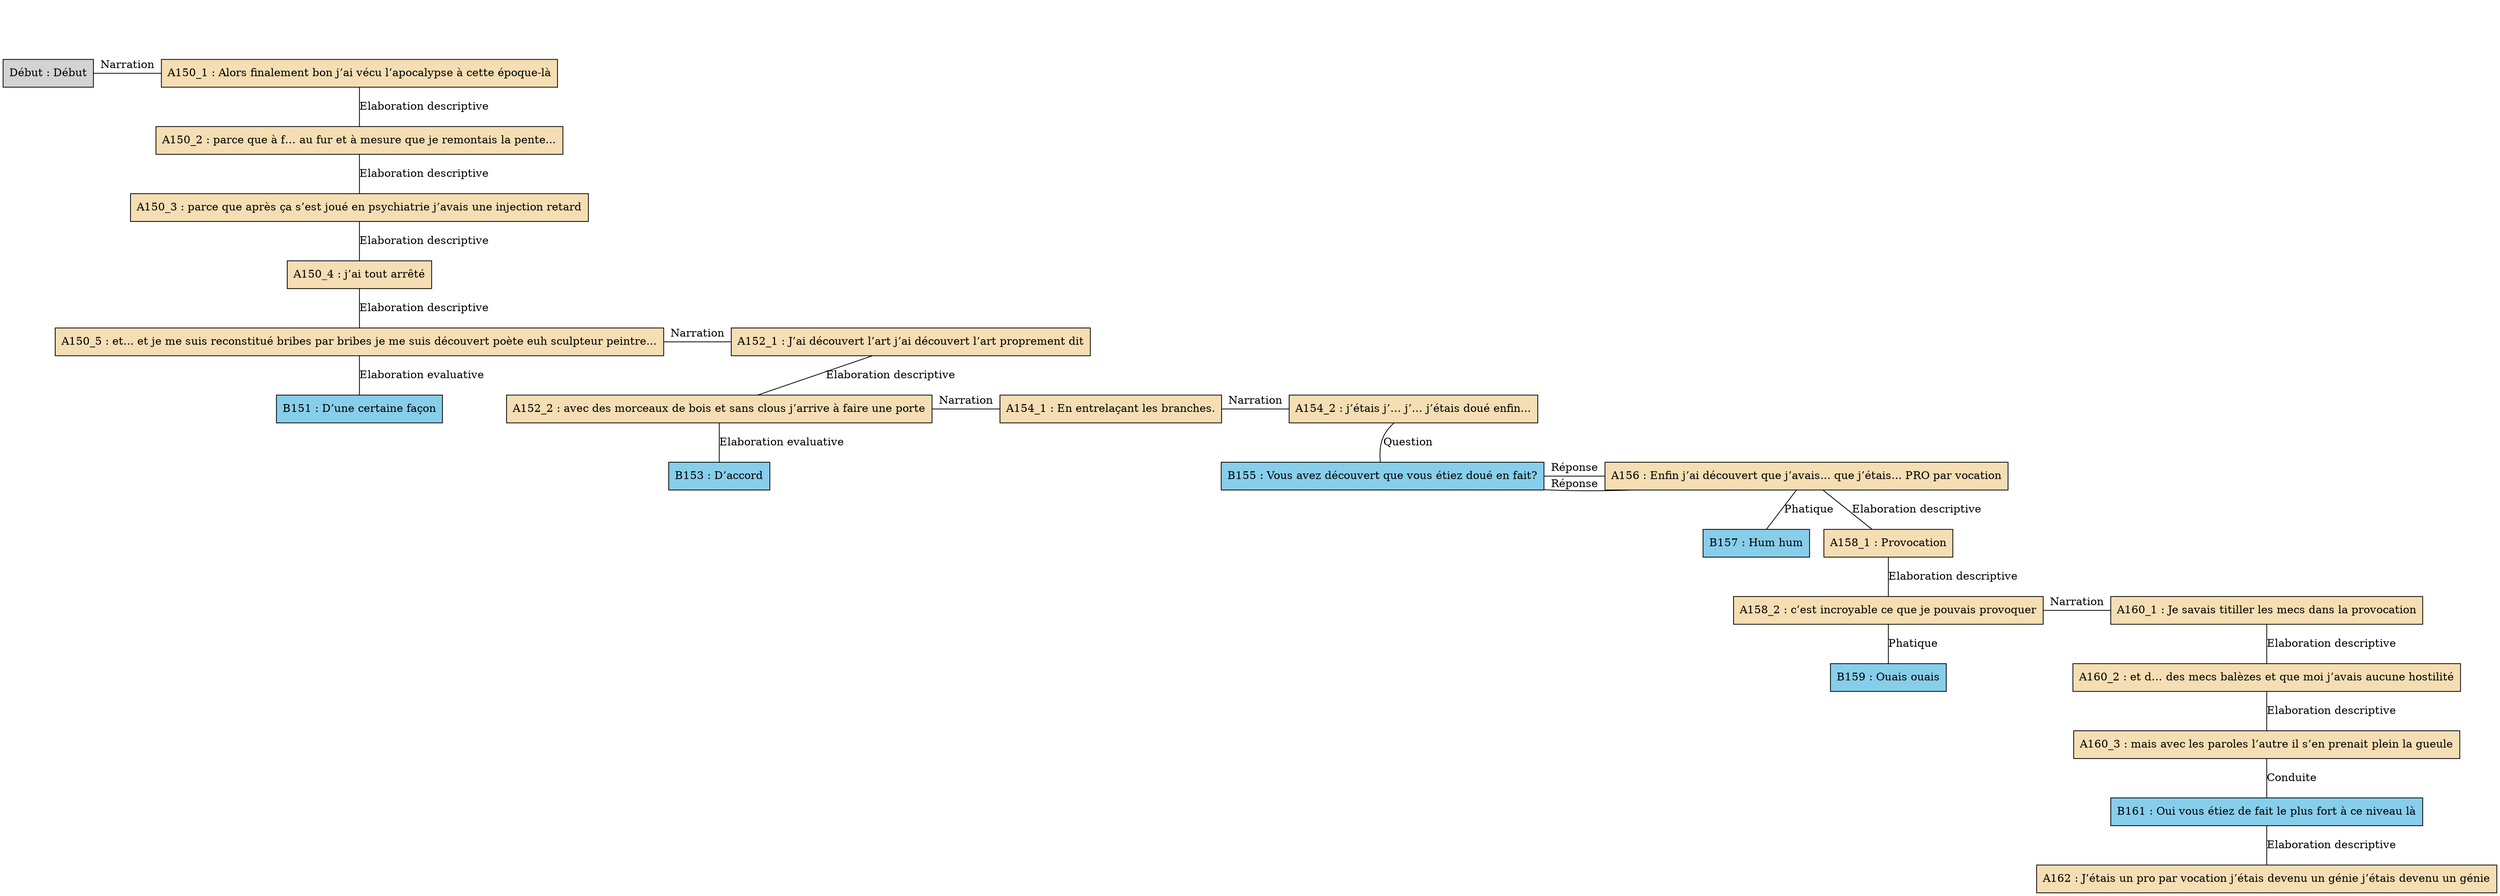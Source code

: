 digraph "Provocation_-_C08" {
	node [shape=box style=filled]
	newrank=true
	zero [style=invis]
	"Début" [label="Début : Début"]
	A150_1 [label="A150_1 : Alors finalement bon j’ai vécu l’apocalypse à cette époque-là" fillcolor=wheat]
	A150_2 [label="A150_2 : parce que à f… au fur et à mesure que je remontais la pente..." fillcolor=wheat]
	A150_3 [label="A150_3 : parce que après ça s’est joué en psychiatrie j’avais une injection retard" fillcolor=wheat]
	A150_4 [label="A150_4 : j’ai tout arrêté" fillcolor=wheat]
	A150_5 [label="A150_5 : et... et je me suis reconstitué bribes par bribes je me suis découvert poète euh sculpteur peintre..." fillcolor=wheat]
	B151 [label="B151 : D’une certaine façon" fillcolor=skyblue]
	A152_1 [label="A152_1 : J’ai découvert l’art j’ai découvert l’art proprement dit" fillcolor=wheat]
	A152_2 [label="A152_2 : avec des morceaux de bois et sans clous j’arrive à faire une porte" fillcolor=wheat]
	B153 [label="B153 : D’accord" fillcolor=skyblue]
	A154_1 [label="A154_1 : En entrelaçant les branches." fillcolor=wheat]
	A154_2 [label="A154_2 : j’étais j’… j’… j’étais doué enfin..." fillcolor=wheat]
	B155 [label="B155 : Vous avez découvert que vous étiez doué en fait?" fillcolor=skyblue]
	A156 [label="A156 : Enfin j’ai découvert que j’avais... que j’étais... PRO par vocation" fillcolor=wheat]
	B157 [label="B157 : Hum hum" fillcolor=skyblue]
	A158_1 [label="A158_1 : Provocation" fillcolor=wheat]
	A158_2 [label="A158_2 : c’est incroyable ce que je pouvais provoquer" fillcolor=wheat]
	B159 [label="B159 : Ouais ouais" fillcolor=skyblue]
	A160_1 [label="A160_1 : Je savais titiller les mecs dans la provocation" fillcolor=wheat]
	A160_2 [label="A160_2 : et d… des mecs balèzes et que moi j’avais aucune hostilité" fillcolor=wheat]
	A160_3 [label="A160_3 : mais avec les paroles l’autre il s’en prenait plein la gueule" fillcolor=wheat]
	B161 [label="B161 : Oui vous étiez de fait le plus fort à ce niveau là" fillcolor=skyblue]
	A162 [label="A162 : J’étais un pro par vocation j’étais devenu un génie j’étais devenu un génie" fillcolor=wheat]
	zero -> "Début" [label="" style=invis]
	zero -> A150_1 [style=invis weight=1]
	"Début" -> A150_1 [label=Narration constraint=false dir=none]
	A150_1 -> A150_2 [label="Elaboration descriptive" dir=none weight=2]
	A150_2 -> A150_3 [label="Elaboration descriptive" dir=none weight=2]
	A150_3 -> A150_4 [label="Elaboration descriptive" dir=none weight=2]
	A150_4 -> A150_5 [label="Elaboration descriptive" dir=none weight=2]
	A150_5 -> B151 [label="Elaboration evaluative" dir=none weight=2]
	A150_4 -> A152_1 [style=invis weight=1]
	A150_5 -> A152_1 [label=Narration constraint=false dir=none]
	A152_1 -> A152_2 [label="Elaboration descriptive" dir=none weight=2]
	A152_2 -> B153 [label="Elaboration evaluative" dir=none weight=2]
	A152_1 -> A154_1 [style=invis weight=1]
	A152_2 -> A154_1 [label=Narration constraint=false dir=none]
	A152_1 -> A154_2 [style=invis weight=1]
	A154_1 -> A154_2 [label=Narration constraint=false dir=none]
	A154_2 -> B155 [label=Question dir=none weight=2]
	A154_2 -> B155 [style=invis weight=1]
	A156 -> B155 [label="Réponse" constraint=false dir=none]
	A154_2 -> A156 [style=invis weight=1]
	B155 -> A156 [label="Réponse" constraint=false dir=none]
	A156 -> B157 [label=Phatique dir=none weight=2]
	A156 -> A158_1 [label="Elaboration descriptive" dir=none weight=2]
	A158_1 -> A158_2 [label="Elaboration descriptive" dir=none weight=2]
	A158_2 -> B159 [label=Phatique dir=none weight=2]
	A158_1 -> A160_1 [style=invis weight=1]
	A158_2 -> A160_1 [label=Narration constraint=false dir=none]
	A160_1 -> A160_2 [label="Elaboration descriptive" dir=none weight=2]
	A160_2 -> A160_3 [label="Elaboration descriptive" dir=none weight=2]
	A160_3 -> B161 [label=Conduite dir=none weight=2]
	B161 -> A162 [label="Elaboration descriptive" dir=none weight=2]
}
